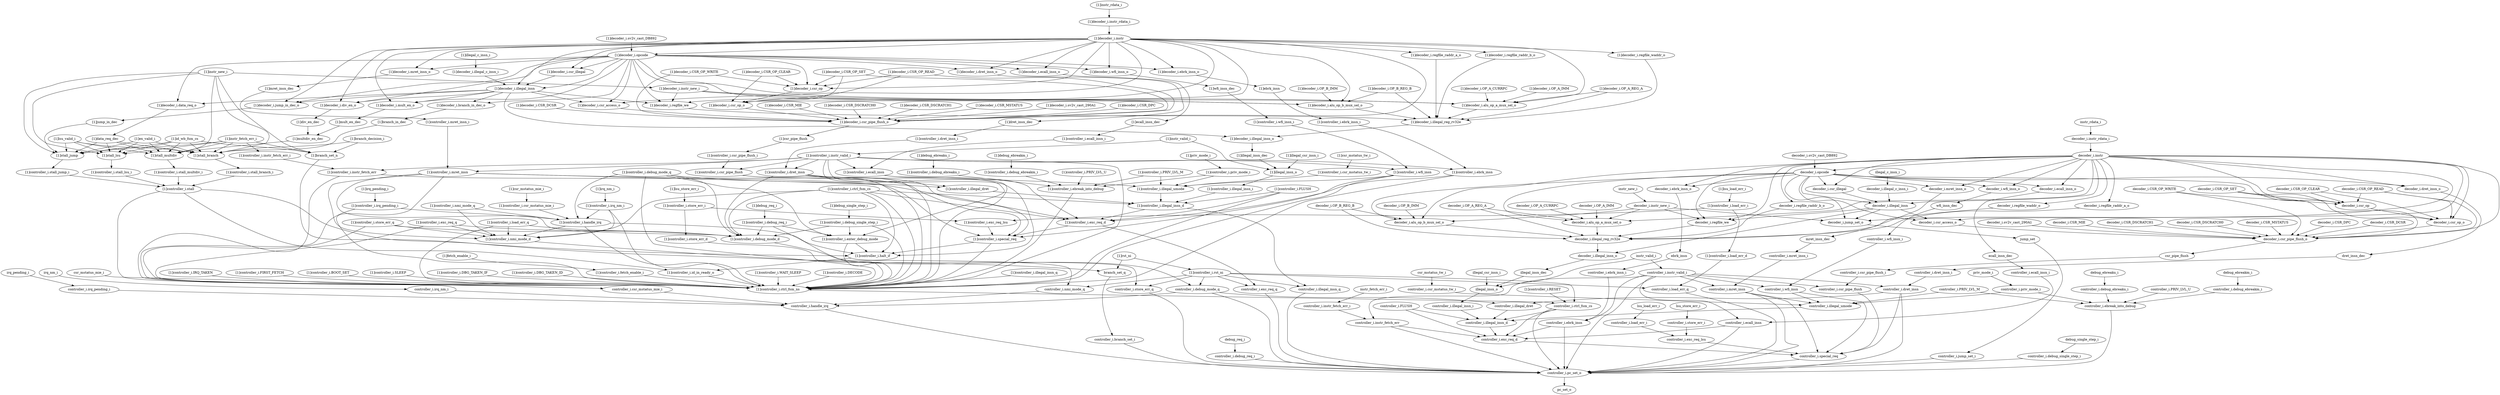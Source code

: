 strict digraph "" {
	"[1]decoder_i.regfile_waddr_o"	 [complexity=66,
		importance=0.213199763053,
		rank=0.0032302994402];
	"[1]decoder_i.illegal_reg_rv32e"	 [complexity=57,
		importance=0.211699828312,
		rank=0.00371403207564];
	"[1]decoder_i.regfile_waddr_o" -> "[1]decoder_i.illegal_reg_rv32e";
	"[1]controller_i.store_err_d"	 [complexity=5,
		importance=0.096672079881,
		rank=0.0193344159762];
	"controller_i.store_err_q"	 [complexity=3,
		importance=0.094615148402,
		rank=0.0315383828007];
	"[1]controller_i.store_err_d" -> "controller_i.store_err_q";
	"[1]controller_i.debug_mode_q"	 [complexity=28,
		importance=0.0337884563721,
		rank=0.00120673058472];
	"[1]controller_i.debug_mode_d"	 [complexity=26,
		importance=0.0310579657948,
		rank=0.00119453714595];
	"[1]controller_i.debug_mode_q" -> "[1]controller_i.debug_mode_d";
	"[1]controller_i.enter_debug_mode"	 [complexity=32,
		importance=0.239797757138,
		rank=0.00749367991056];
	"[1]controller_i.debug_mode_q" -> "[1]controller_i.enter_debug_mode";
	"[1]controller_i.ctrl_fsm_ns"	 [complexity=23,
		importance=0.0516974264485,
		rank=0.00224771419341];
	"[1]controller_i.debug_mode_q" -> "[1]controller_i.ctrl_fsm_ns";
	"[1]controller_i.handle_irq"	 [complexity=32,
		importance=0.181893476995,
		rank=0.00568417115608];
	"[1]controller_i.debug_mode_q" -> "[1]controller_i.handle_irq";
	"[1]controller_i.illegal_dret"	 [complexity=50,
		importance=0.195434279044,
		rank=0.00390868558088];
	"[1]controller_i.debug_mode_q" -> "[1]controller_i.illegal_dret";
	"decoder_i.OP_A_CURRPC"	 [complexity=49,
		importance=0.280219504313,
		rank=0.00571876539415];
	"decoder_i.alu_op_a_mux_sel_o"	 [complexity=37,
		importance=0.0464539236038,
		rank=0.00125551144875];
	"decoder_i.OP_A_CURRPC" -> "decoder_i.alu_op_a_mux_sel_o";
	"[1]decoder_i.ecall_insn_o"	 [complexity=47,
		importance=0.196743202461,
		rank=0.00418602558427];
	"[1]ecall_insn_dec"	 [complexity=47,
		importance=0.195236413812,
		rank=0.00415396625131];
	"[1]decoder_i.ecall_insn_o" -> "[1]ecall_insn_dec";
	"[1]debug_ebreaku_i"	 [complexity=32,
		importance=0.0605484979583,
		rank=0.0018921405612];
	"[1]controller_i.debug_ebreaku_i"	 [complexity=32,
		importance=0.0590525352679,
		rank=0.00184539172712];
	"[1]debug_ebreaku_i" -> "[1]controller_i.debug_ebreaku_i";
	"[1]controller_i.store_err_i"	 [complexity=7,
		importance=0.0989160407535,
		rank=0.0141308629648];
	"[1]controller_i.store_err_i" -> "[1]controller_i.store_err_d";
	"[1]controller_i.exc_req_lsu"	 [complexity=37,
		importance=0.186379057238,
		rank=0.00503727181725];
	"[1]controller_i.store_err_i" -> "[1]controller_i.exc_req_lsu";
	"decoder_i.csr_op"	 [complexity=26,
		importance=0.609248041767,
		rank=0.0234326169911];
	"decoder_i.csr_op_o"	 [complexity=19,
		importance=0.202219979037,
		rank=0.0106431567914];
	"decoder_i.csr_op" -> "decoder_i.csr_op_o";
	"controller_i.nmi_mode_q"	 [complexity=7,
		importance=0.0521270557878,
		rank=0.00744672225541];
	"controller_i.handle_irq"	 [complexity=1,
		importance=0.049335983826,
		rank=0.049335983826];
	"controller_i.nmi_mode_q" -> "controller_i.handle_irq";
	"[1]controller_i.store_err_q"	 [complexity=29,
		importance=0.0336959408389,
		rank=0.00116192899444];
	"[1]controller_i.store_err_q" -> "[1]controller_i.debug_mode_d";
	"[1]controller_i.nmi_mode_d"	 [complexity=9,
		importance=0.0544900992918,
		rank=0.00605445547686];
	"[1]controller_i.store_err_q" -> "[1]controller_i.nmi_mode_d";
	"[1]controller_i.store_err_q" -> "[1]controller_i.ctrl_fsm_ns";
	"[1]controller_i.ebrk_insn_i"	 [complexity=47,
		importance=0.192987039557,
		rank=0.00410610722463];
	"[1]controller_i.ebrk_insn"	 [complexity=44,
		importance=0.190366431326,
		rank=0.00432650980285];
	"[1]controller_i.ebrk_insn_i" -> "[1]controller_i.ebrk_insn";
	"[1]instr_valid_i"	 [complexity=30,
		importance=0.0372924940154,
		rank=0.00124308313385];
	"[1]controller_i.instr_valid_i"	 [complexity=30,
		importance=0.035796531325,
		rank=0.00119321771083];
	"[1]instr_valid_i" -> "[1]controller_i.instr_valid_i";
	"[1]illegal_insn_o"	 [complexity=50,
		importance=0.200767394725,
		rank=0.00401534789449];
	"[1]instr_valid_i" -> "[1]illegal_insn_o";
	"controller_i.debug_mode_q"	 [complexity=24,
		importance=0.0288164071096,
		rank=0.00120068362957];
	"[1]controller_i.debug_mode_d" -> "controller_i.debug_mode_q";
	"controller_i.debug_req_i"	 [complexity=2,
		importance=0.020639395544,
		rank=0.010319697772];
	"controller_i.pc_set_o"	 [complexity=0,
		importance=0.00919771733578,
		rank=0.0];
	"controller_i.debug_req_i" -> "controller_i.pc_set_o";
	"decoder_i.CSR_DSCRATCH1"	 [complexity=23,
		importance=0.0412191081158,
		rank=0.00179213513547];
	"decoder_i.csr_pipe_flush_o"	 [complexity=11,
		importance=0.0397231454254,
		rank=0.00361119503867];
	"decoder_i.CSR_DSCRATCH1" -> "decoder_i.csr_pipe_flush_o";
	"controller_i.store_err_i"	 [complexity=11,
		importance=0.019274655599,
		rank=0.00175224141809];
	"controller_i.exc_req_lsu"	 [complexity=8,
		importance=0.0170306947266,
		rank=0.00212883684082];
	"controller_i.store_err_i" -> "controller_i.exc_req_lsu";
	"[1]controller_i.instr_valid_i" -> "[1]controller_i.ebrk_insn";
	"[1]controller_i.instr_valid_i" -> "[1]controller_i.enter_debug_mode";
	"[1]controller_i.csr_pipe_flush"	 [complexity=37,
		importance=0.187788644274,
		rank=0.00507536876415];
	"[1]controller_i.instr_valid_i" -> "[1]controller_i.csr_pipe_flush";
	"[1]controller_i.halt_if"	 [complexity=27,
		importance=0.0595153599492,
		rank=0.00220427259071];
	"[1]controller_i.instr_valid_i" -> "[1]controller_i.halt_if";
	"[1]controller_i.instr_valid_i" -> "[1]controller_i.ctrl_fsm_ns";
	"[1]controller_i.wfi_insn"	 [complexity=56,
		importance=0.200271157989,
		rank=0.00357627067837];
	"[1]controller_i.instr_valid_i" -> "[1]controller_i.wfi_insn";
	"[1]controller_i.ecall_insn"	 [complexity=44,
		importance=0.190366431326,
		rank=0.00432650980285];
	"[1]controller_i.instr_valid_i" -> "[1]controller_i.ecall_insn";
	"[1]controller_i.instr_fetch_err"	 [complexity=44,
		importance=0.189823800662,
		rank=0.00431417728778];
	"[1]controller_i.instr_valid_i" -> "[1]controller_i.instr_fetch_err";
	"[1]controller_i.mret_insn"	 [complexity=27,
		importance=0.0339265695435,
		rank=0.00125653961272];
	"[1]controller_i.instr_valid_i" -> "[1]controller_i.mret_insn";
	"[1]controller_i.dret_insn"	 [complexity=27,
		importance=0.0339265695435,
		rank=0.00125653961272];
	"[1]controller_i.instr_valid_i" -> "[1]controller_i.dret_insn";
	"[1]decoder_i.illegal_insn"	 [complexity=40,
		importance=0.198634658698,
		rank=0.00496586646746];
	"[1]decoder_i.regfile_we"	 [complexity=66,
		importance=0.213682530231,
		rank=0.0032376140944];
	"[1]decoder_i.illegal_insn" -> "[1]decoder_i.regfile_we";
	"[1]decoder_i.branch_in_dec_o"	 [complexity=39,
		importance=0.195208383176,
		rank=0.00500534315836];
	"[1]decoder_i.illegal_insn" -> "[1]decoder_i.branch_in_dec_o";
	"[1]decoder_i.csr_access_o"	 [complexity=48,
		importance=0.628934533433,
		rank=0.0131028027799];
	"[1]decoder_i.illegal_insn" -> "[1]decoder_i.csr_access_o";
	"[1]decoder_i.illegal_insn_o"	 [complexity=54,
		importance=0.206668657596,
		rank=0.00382719736289];
	"[1]decoder_i.illegal_insn" -> "[1]decoder_i.illegal_insn_o";
	"[1]decoder_i.jump_in_dec_o"	 [complexity=39,
		importance=0.194976108236,
		rank=0.00499938739067];
	"[1]decoder_i.illegal_insn" -> "[1]decoder_i.jump_in_dec_o";
	"[1]decoder_i.mult_en_o"	 [complexity=42,
		importance=0.197501330178,
		rank=0.00470241262328];
	"[1]decoder_i.illegal_insn" -> "[1]decoder_i.mult_en_o";
	"[1]decoder_i.data_req_o"	 [complexity=41,
		importance=0.38591732337,
		rank=0.00941261764316];
	"[1]decoder_i.illegal_insn" -> "[1]decoder_i.data_req_o";
	"[1]decoder_i.div_en_o"	 [complexity=42,
		importance=0.197501330178,
		rank=0.00470241262328];
	"[1]decoder_i.illegal_insn" -> "[1]decoder_i.div_en_o";
	branch_set_q	 [complexity=2,
		importance=0.0145660819105,
		rank=0.00728304095524];
	"controller_i.branch_set_i"	 [complexity=2,
		importance=0.0119844328485,
		rank=0.00599221642425];
	branch_set_q -> "controller_i.branch_set_i";
	mret_insn_dec	 [complexity=30,
		importance=0.0357927779629,
		rank=0.00119309259876];
	"controller_i.mret_insn_i"	 [complexity=30,
		importance=0.0335434037086,
		rank=0.00111811345695];
	mret_insn_dec -> "controller_i.mret_insn_i";
	"[1]controller_i.debug_single_step_i"	 [complexity=28,
		importance=0.064359892462,
		rank=0.00229856758793];
	"[1]controller_i.debug_single_step_i" -> "[1]controller_i.debug_mode_d";
	"[1]controller_i.debug_single_step_i" -> "[1]controller_i.enter_debug_mode";
	"[1]controller_i.debug_single_step_i" -> "[1]controller_i.ctrl_fsm_ns";
	"controller_i.special_req"	 [complexity=1,
		importance=0.0145062793076,
		rank=0.0145062793076];
	"controller_i.exc_req_lsu" -> "controller_i.special_req";
	"controller_i.instr_valid_i"	 [complexity=18,
		importance=0.0228880305953,
		rank=0.00127155725529];
	"controller_i.instr_fetch_err"	 [complexity=15,
		importance=0.0204754381503,
		rank=0.00136502921002];
	"controller_i.instr_valid_i" -> "controller_i.instr_fetch_err";
	"controller_i.wfi_insn"	 [complexity=27,
		importance=0.0309227954768,
		rank=0.00114528872136];
	"controller_i.instr_valid_i" -> "controller_i.wfi_insn";
	"controller_i.csr_pipe_flush"	 [complexity=8,
		importance=0.0184402817618,
		rank=0.00230503522023];
	"controller_i.instr_valid_i" -> "controller_i.csr_pipe_flush";
	"controller_i.ecall_insn"	 [complexity=15,
		importance=0.0210180688138,
		rank=0.00140120458759];
	"controller_i.instr_valid_i" -> "controller_i.ecall_insn";
	"controller_i.mret_insn"	 [complexity=27,
		importance=0.0309227954768,
		rank=0.00114528872136];
	"controller_i.instr_valid_i" -> "controller_i.mret_insn";
	"controller_i.dret_insn"	 [complexity=24,
		importance=0.0289545202811,
		rank=0.00120643834504];
	"controller_i.instr_valid_i" -> "controller_i.dret_insn";
	"controller_i.instr_valid_i" -> "controller_i.pc_set_o";
	"controller_i.ebrk_insn"	 [complexity=15,
		importance=0.0210180688138,
		rank=0.00140120458759];
	"controller_i.instr_valid_i" -> "controller_i.ebrk_insn";
	"controller_i.ebrk_insn_i"	 [complexity=18,
		importance=0.0236386770456,
		rank=0.00131325983587];
	"controller_i.ebrk_insn_i" -> "controller_i.ebrk_insn";
	"controller_i.csr_mstatus_mie_i"	 [complexity=7,
		importance=0.0515799446984,
		rank=0.00736856352835];
	"controller_i.csr_mstatus_mie_i" -> "controller_i.handle_irq";
	"[1]controller_i.RESET"	 [complexity=23,
		importance=0.0365229603791,
		rank=0.00158795479909];
	"controller_i.ctrl_fsm_cs"	 [complexity=21,
		importance=0.0350269976886,
		rank=0.00166795227089];
	"[1]controller_i.RESET" -> "controller_i.ctrl_fsm_cs";
	"decoder_i.csr_illegal"	 [complexity=5,
		importance=0.021197466591,
		rank=0.0042394933182];
	"decoder_i.illegal_insn"	 [complexity=3,
		importance=0.0196906779422,
		rank=0.00656355931406];
	"decoder_i.csr_illegal" -> "decoder_i.illegal_insn";
	"[1]instr_rdata_i"	 [complexity=36,
		importance=0.0483481286442,
		rank=0.00134300357345];
	"[1]decoder_i.instr_rdata_i"	 [complexity=36,
		importance=0.0468521659538,
		rank=0.00130144905427];
	"[1]instr_rdata_i" -> "[1]decoder_i.instr_rdata_i";
	"[1]instr_new_i"	 [complexity=6,
		importance=0.0178593706414,
		rank=0.00297656177357];
	"[1]stall_multdiv"	 [complexity=37,
		importance=0.190719747746,
		rank=0.00515458777692];
	"[1]instr_new_i" -> "[1]stall_multdiv";
	"[1]decoder_i.instr_new_i"	 [complexity=69,
		importance=1.29191738103,
		rank=0.0187234403048];
	"[1]instr_new_i" -> "[1]decoder_i.instr_new_i";
	"[1]stall_lsu"	 [complexity=37,
		importance=0.19013828511,
		rank=0.00513887257054];
	"[1]instr_new_i" -> "[1]stall_lsu";
	"[1]stall_jump"	 [complexity=37,
		importance=0.190929882378,
		rank=0.00516026709129];
	"[1]instr_new_i" -> "[1]stall_jump";
	"[1]stall_branch"	 [complexity=37,
		importance=0.191155147324,
		rank=0.00516635533307];
	"[1]instr_new_i" -> "[1]stall_branch";
	"[1]branch_set_n"	 [complexity=4,
		importance=0.016363407951,
		rank=0.00409085198774];
	"[1]instr_new_i" -> "[1]branch_set_n";
	"controller_i.store_err_q" -> "controller_i.pc_set_o";
	"[1]controller_i.ebrk_insn" -> "[1]controller_i.ctrl_fsm_ns";
	"[1]controller_i.exc_req_d"	 [complexity=37,
		importance=0.187497827577,
		rank=0.00506750885343];
	"[1]controller_i.ebrk_insn" -> "[1]controller_i.exc_req_d";
	"[1]decoder_i.csr_op"	 [complexity=55,
		importance=3.14947347944,
		rank=0.0572631541717];
	"[1]decoder_i.csr_op_o"	 [complexity=48,
		importance=1.0489617916,
		rank=0.0218533706582];
	"[1]decoder_i.csr_op" -> "[1]decoder_i.csr_op_o";
	"decoder_i.CSR_OP_CLEAR"	 [complexity=28,
		importance=0.610744004458,
		rank=0.0218122858735];
	"decoder_i.CSR_OP_CLEAR" -> "decoder_i.csr_op";
	"decoder_i.CSR_OP_CLEAR" -> "decoder_i.csr_op_o";
	debug_req_i	 [complexity=2,
		importance=0.0221353582345,
		rank=0.0110676791172];
	debug_req_i -> "controller_i.debug_req_i";
	"[1]controller_i.stall_multdiv_i"	 [complexity=37,
		importance=0.188248124555,
		rank=0.00508778715014];
	"[1]stall_multdiv" -> "[1]controller_i.stall_multdiv_i";
	"controller_i.instr_fetch_err" -> "controller_i.pc_set_o";
	"controller_i.exc_req_d"	 [complexity=8,
		importance=0.0181494650651,
		rank=0.00226868313314];
	"controller_i.instr_fetch_err" -> "controller_i.exc_req_d";
	"[1]controller_i.ctrl_fsm_cs"	 [complexity=27,
		importance=0.134924031189,
		rank=0.00499718634035];
	"[1]controller_i.ctrl_fsm_cs" -> "[1]controller_i.debug_mode_d";
	"[1]controller_i.ctrl_fsm_cs" -> "[1]controller_i.nmi_mode_d";
	"[1]controller_i.ctrl_fsm_cs" -> "[1]controller_i.halt_if";
	"[1]controller_i.ctrl_fsm_cs" -> "[1]controller_i.ctrl_fsm_ns";
	"[1]controller_i.ctrl_fsm_cs" -> "[1]controller_i.exc_req_d";
	"[1]controller_i.illegal_insn_d"	 [complexity=44,
		importance=0.19368319219,
		rank=0.00440189073159];
	"[1]controller_i.ctrl_fsm_cs" -> "[1]controller_i.illegal_insn_d";
	"controller_i.ebreak_into_debug"	 [complexity=2,
		importance=0.0143088652826,
		rank=0.00715443264132];
	"controller_i.ebreak_into_debug" -> "controller_i.pc_set_o";
	"[1]controller_i.debug_req_i"	 [complexity=28,
		importance=0.064359892462,
		rank=0.00229856758793];
	"[1]controller_i.debug_req_i" -> "[1]controller_i.debug_mode_d";
	"[1]controller_i.debug_req_i" -> "[1]controller_i.enter_debug_mode";
	"[1]controller_i.debug_req_i" -> "[1]controller_i.ctrl_fsm_ns";
	"[1]controller_i.enter_debug_mode" -> "[1]controller_i.halt_if";
	"[1]controller_i.enter_debug_mode" -> "[1]controller_i.ctrl_fsm_ns";
	"controller_i.wfi_insn" -> "controller_i.special_req";
	"controller_i.illegal_umode"	 [complexity=21,
		importance=0.028054191728,
		rank=0.00133591389181];
	"controller_i.wfi_insn" -> "controller_i.illegal_umode";
	"[1]ex_valid_i"	 [complexity=41,
		importance=0.192425845068,
		rank=0.00469331329435];
	"[1]ex_valid_i" -> "[1]stall_multdiv";
	"[1]ex_valid_i" -> "[1]stall_lsu";
	"[1]ex_valid_i" -> "[1]stall_jump";
	"[1]ex_valid_i" -> "[1]stall_branch";
	"[1]controller_i.special_req"	 [complexity=30,
		importance=0.183854641819,
		rank=0.00612848806065];
	"[1]controller_i.csr_pipe_flush" -> "[1]controller_i.special_req";
	"[1]controller_i.csr_pipe_flush" -> "[1]controller_i.ctrl_fsm_ns";
	"controller_i.wfi_insn_i"	 [complexity=30,
		importance=0.0335434037086,
		rank=0.00111811345695];
	"controller_i.wfi_insn_i" -> "controller_i.wfi_insn";
	"[1]decoder_i.instr_new_i" -> "[1]decoder_i.regfile_we";
	"[1]decoder_i.alu_op_a_mux_sel_o"	 [complexity=66,
		importance=0.215802286116,
		rank=0.00326973160781];
	"[1]decoder_i.instr_new_i" -> "[1]decoder_i.alu_op_a_mux_sel_o";
	"[1]decoder_i.alu_op_b_mux_sel_o"	 [complexity=66,
		importance=0.215063675002,
		rank=0.00325854053034];
	"[1]decoder_i.instr_new_i" -> "[1]decoder_i.alu_op_b_mux_sel_o";
	"[1]decoder_i.ebrk_insn_o"	 [complexity=47,
		importance=0.196743202461,
		rank=0.00418602558427];
	"[1]ebrk_insn"	 [complexity=47,
		importance=0.195236413812,
		rank=0.00415396625131];
	"[1]decoder_i.ebrk_insn_o" -> "[1]ebrk_insn";
	"[1]decoder_i.illegal_c_insn_i"	 [complexity=41,
		importance=0.200878619571,
		rank=0.00489947852612];
	"[1]decoder_i.illegal_c_insn_i" -> "[1]decoder_i.illegal_insn";
	"[1]decoder_i.CSR_OP_CLEAR"	 [complexity=57,
		importance=3.15096944213,
		rank=0.0552801656515];
	"[1]decoder_i.CSR_OP_CLEAR" -> "[1]decoder_i.csr_op";
	"[1]decoder_i.CSR_OP_CLEAR" -> "[1]decoder_i.csr_op_o";
	"[1]illegal_c_insn_i"	 [complexity=41,
		importance=0.202374582261,
		rank=0.00493596542101];
	"[1]illegal_c_insn_i" -> "[1]decoder_i.illegal_c_insn_i";
	pc_set_o	 [complexity=0,
		importance=0.00406385700477,
		rank=0.0];
	"[1]controller_i.nmi_mode_d" -> "controller_i.nmi_mode_q";
	"[1]controller_i.dret_insn_i"	 [complexity=30,
		importance=0.0365471777753,
		rank=0.00121823925918];
	"[1]controller_i.dret_insn_i" -> "[1]controller_i.dret_insn";
	"[1]decoder_i.regfile_we" -> "[1]decoder_i.illegal_reg_rv32e";
	"[1]csr_mstatus_tw_i"	 [complexity=56,
		importance=0.201142477803,
		rank=0.00359182996076];
	"[1]controller_i.csr_mstatus_tw_i"	 [complexity=56,
		importance=0.199646515112,
		rank=0.00356511634129];
	"[1]csr_mstatus_tw_i" -> "[1]controller_i.csr_mstatus_tw_i";
	"decoder_i.OP_A_IMM"	 [complexity=43,
		importance=0.140857733502,
		rank=0.00327576124423];
	"decoder_i.OP_A_IMM" -> "decoder_i.alu_op_a_mux_sel_o";
	"[1]controller_i.illegal_insn_q"	 [complexity=24,
		importance=0.0548563507733,
		rank=0.00228568128222];
	"[1]controller_i.illegal_insn_q" -> "[1]controller_i.ctrl_fsm_ns";
	"[1]controller_i.stall_branch_i"	 [complexity=37,
		importance=0.188393213976,
		rank=0.00509170848584];
	"[1]controller_i.stall"	 [complexity=32,
		importance=0.185516308422,
		rank=0.0057973846382];
	"[1]controller_i.stall_branch_i" -> "[1]controller_i.stall";
	"[1]decoder_i.OP_A_IMM"	 [complexity=72,
		importance=0.648902821037,
		rank=0.00901253918107];
	"[1]decoder_i.OP_A_IMM" -> "[1]decoder_i.alu_op_a_mux_sel_o";
	"[1]controller_i.ecall_insn_i"	 [complexity=47,
		importance=0.192987039557,
		rank=0.00410610722463];
	"[1]ecall_insn_dec" -> "[1]controller_i.ecall_insn_i";
	"[1]decoder_i.CSR_OP_WRITE"	 [complexity=57,
		importance=3.15096944213,
		rank=0.0552801656515];
	"[1]decoder_i.CSR_OP_WRITE" -> "[1]decoder_i.csr_op";
	"[1]decoder_i.csr_pipe_flush_o"	 [complexity=40,
		importance=0.209071507937,
		rank=0.00522678769843];
	"[1]decoder_i.CSR_OP_WRITE" -> "[1]decoder_i.csr_pipe_flush_o";
	"[1]controller_i.instr_fetch_err_i"	 [complexity=47,
		importance=0.191359131678,
		rank=0.00407147088676];
	"[1]controller_i.instr_fetch_err_i" -> "[1]controller_i.instr_fetch_err";
	"decoder_i.regfile_waddr_o"	 [complexity=37,
		importance=0.0438514005415,
		rank=0.00118517298761];
	"decoder_i.illegal_reg_rv32e"	 [complexity=28,
		importance=0.0423514657998,
		rank=0.00151255234999];
	"decoder_i.regfile_waddr_o" -> "decoder_i.illegal_reg_rv32e";
	"[1]decoder_i.regfile_raddr_a_o"	 [complexity=66,
		importance=0.213199763053,
		rank=0.0032302994402];
	"[1]decoder_i.regfile_raddr_a_o" -> "[1]decoder_i.illegal_reg_rv32e";
	"[1]branch_in_dec"	 [complexity=39,
		importance=0.193503560294,
		rank=0.00496162975114];
	"[1]decoder_i.branch_in_dec_o" -> "[1]branch_in_dec";
	"decoder_i.illegal_insn_o"	 [complexity=25,
		importance=0.0373202950843,
		rank=0.00149281180337];
	"decoder_i.illegal_reg_rv32e" -> "decoder_i.illegal_insn_o";
	"[1]controller_i.IRQ_TAKEN"	 [complexity=29,
		importance=0.156588242036,
		rank=0.00539959455297];
	"[1]controller_i.IRQ_TAKEN" -> "[1]controller_i.ctrl_fsm_ns";
	"[1]controller_i.FIRST_FETCH"	 [complexity=27,
		importance=0.104890815588,
		rank=0.00388484502176];
	"[1]controller_i.FIRST_FETCH" -> "[1]controller_i.ctrl_fsm_ns";
	illegal_csr_insn_i	 [complexity=25,
		importance=0.0329149949032,
		rank=0.00131659979613];
	illegal_insn_o	 [complexity=21,
		importance=0.0314190322127,
		rank=0.00149614439108];
	illegal_csr_insn_i -> illegal_insn_o;
	"[1]controller_i.stall_lsu_i"	 [complexity=37,
		importance=0.188054296803,
		rank=0.00508254856223];
	"[1]stall_lsu" -> "[1]controller_i.stall_lsu_i";
	"decoder_i.regfile_we"	 [complexity=37,
		importance=0.0443341677189,
		rank=0.00119822074916];
	"decoder_i.regfile_we" -> "decoder_i.illegal_reg_rv32e";
	"[1]controller_i.special_req" -> "[1]controller_i.halt_if";
	"[1]controller_i.special_req" -> "[1]controller_i.ctrl_fsm_ns";
	"[1]decoder_i.illegal_reg_rv32e" -> "[1]decoder_i.illegal_insn_o";
	"[1]controller_i.BOOT_SET"	 [complexity=25,
		importance=0.053193389139,
		rank=0.00212773556556];
	"[1]controller_i.BOOT_SET" -> "[1]controller_i.ctrl_fsm_ns";
	"[1]controller_i.illegal_insn_i"	 [complexity=50,
		importance=0.197041279099,
		rank=0.00394082558197];
	"[1]illegal_insn_o" -> "[1]controller_i.illegal_insn_i";
	"[1]controller_i.SLEEP"	 [complexity=25,
		importance=0.053193389139,
		rank=0.00212773556556];
	"[1]controller_i.SLEEP" -> "[1]controller_i.ctrl_fsm_ns";
	"[1]controller_i.csr_mstatus_mie_i"	 [complexity=38,
		importance=0.184137437867,
		rank=0.00484572204913];
	"[1]controller_i.csr_mstatus_mie_i" -> "[1]controller_i.handle_irq";
	"[1]decoder_i.csr_access_o" -> "[1]decoder_i.csr_pipe_flush_o";
	"controller_i.csr_pipe_flush" -> "controller_i.special_req";
	"[1]controller_i.priv_mode_i"	 [complexity=32,
		importance=0.0590525352679,
		rank=0.00184539172712];
	"[1]controller_i.illegal_umode"	 [complexity=50,
		importance=0.19740255424,
		rank=0.0039480510848];
	"[1]controller_i.priv_mode_i" -> "[1]controller_i.illegal_umode";
	"[1]controller_i.ebreak_into_debug"	 [complexity=25,
		importance=0.0568085743954,
		rank=0.00227234297582];
	"[1]controller_i.priv_mode_i" -> "[1]controller_i.ebreak_into_debug";
	jump_set	 [complexity=2,
		importance=0.014263855762,
		rank=0.00713192788099];
	"controller_i.jump_set_i"	 [complexity=2,
		importance=0.0118837237289,
		rank=0.00594186186445];
	jump_set -> "controller_i.jump_set_i";
	"decoder_i.OP_B_IMM"	 [complexity=67,
		importance=1.78439314982,
		rank=0.0266327335794];
	"decoder_i.alu_op_b_mux_sel_o"	 [complexity=37,
		importance=0.0457153124906,
		rank=0.00123554898623];
	"decoder_i.OP_B_IMM" -> "decoder_i.alu_op_b_mux_sel_o";
	"controller_i.illegal_dret"	 [complexity=21,
		importance=0.0260859165323,
		rank=0.00124218650154];
	"controller_i.debug_mode_q" -> "controller_i.illegal_dret";
	"controller_i.debug_mode_q" -> "controller_i.pc_set_o";
	"controller_i.debug_mode_q" -> "controller_i.handle_irq";
	"[1]decoder_i.CSR_MIE"	 [complexity=46,
		importance=0.210567470628,
		rank=0.0045775537093];
	"[1]decoder_i.CSR_MIE" -> "[1]decoder_i.csr_pipe_flush_o";
	"decoder_i.instr_rdata_i"	 [complexity=24,
		importance=0.0339436652241,
		rank=0.00141431938434];
	"decoder_i.instr"	 [complexity=22,
		importance=0.0320737034426,
		rank=0.00145789561103];
	"decoder_i.instr_rdata_i" -> "decoder_i.instr";
	"[1]decoder_i.dret_insn_o"	 [complexity=30,
		importance=0.0403033406785,
		rank=0.00134344468928];
	"[1]dret_insn_dec"	 [complexity=30,
		importance=0.0387965520297,
		rank=0.00129321840099];
	"[1]decoder_i.dret_insn_o" -> "[1]dret_insn_dec";
	"[1]decoder_i.wfi_insn_o"	 [complexity=59,
		importance=0.206647929124,
		rank=0.00350250727328];
	"[1]wfi_insn_dec"	 [complexity=59,
		importance=0.205141140475,
		rank=0.00347696848262];
	"[1]decoder_i.wfi_insn_o" -> "[1]wfi_insn_dec";
	"[1]id_wb_fsm_cs"	 [complexity=5,
		importance=0.0203071608266,
		rank=0.00406143216531];
	"[1]id_wb_fsm_cs" -> "[1]stall_multdiv";
	"[1]id_wb_fsm_cs" -> "[1]stall_lsu";
	"[1]id_wb_fsm_cs" -> "[1]stall_jump";
	"[1]id_wb_fsm_cs" -> "[1]stall_branch";
	"[1]id_wb_fsm_cs" -> "[1]branch_set_n";
	instr_fetch_err_i	 [complexity=18,
		importance=0.0235067318566,
		rank=0.00130592954759];
	"controller_i.instr_fetch_err_i"	 [complexity=18,
		importance=0.0220107691661,
		rank=0.00122282050923];
	instr_fetch_err_i -> "controller_i.instr_fetch_err_i";
	illegal_insn_dec	 [complexity=25,
		importance=0.034383599439,
		rank=0.00137534397756];
	"decoder_i.illegal_insn_o" -> illegal_insn_dec;
	"controller_i.debug_ebreakm_i"	 [complexity=9,
		importance=0.0165528261551,
		rank=0.00183920290612];
	"controller_i.debug_ebreakm_i" -> "controller_i.ebreak_into_debug";
	"decoder_i.OP_A_REG_A"	 [complexity=55,
		importance=2.18483037207,
		rank=0.0397241885831];
	"decoder_i.OP_A_REG_A" -> "decoder_i.illegal_reg_rv32e";
	"decoder_i.OP_A_REG_A" -> "decoder_i.alu_op_a_mux_sel_o";
	"[1]debug_ebreakm_i"	 [complexity=32,
		importance=0.0605484979583,
		rank=0.0018921405612];
	"[1]controller_i.debug_ebreakm_i"	 [complexity=32,
		importance=0.0590525352679,
		rank=0.00184539172712];
	"[1]debug_ebreakm_i" -> "[1]controller_i.debug_ebreakm_i";
	"[1]controller_i.PRIV_LVL_U"	 [complexity=32,
		importance=0.0583045370858,
		rank=0.00182201678393];
	"[1]controller_i.PRIV_LVL_U" -> "[1]controller_i.ebreak_into_debug";
	"[1]controller_i.id_in_ready_o"	 [complexity=24,
		importance=0.0548067315315,
		rank=0.00228361381381];
	"[1]controller_i.halt_if" -> "[1]controller_i.id_in_ready_o";
	lsu_load_err_i	 [complexity=11,
		importance=0.0203966191984,
		rank=0.00185423810895];
	"controller_i.load_err_i"	 [complexity=11,
		importance=0.018900656508,
		rank=0.00171824150073];
	lsu_load_err_i -> "controller_i.load_err_i";
	debug_ebreaku_i	 [complexity=9,
		importance=0.0180487888455,
		rank=0.00200542098284];
	"controller_i.debug_ebreaku_i"	 [complexity=9,
		importance=0.0165528261551,
		rank=0.00183920290612];
	debug_ebreaku_i -> "controller_i.debug_ebreaku_i";
	"[1]decoder_i.CSR_DSCRATCH0"	 [complexity=52,
		importance=0.210567470628,
		rank=0.00404937443515];
	"[1]decoder_i.CSR_DSCRATCH0" -> "[1]decoder_i.csr_pipe_flush_o";
	"controller_i.FLUSH"	 [complexity=21,
		importance=0.0258307923688,
		rank=0.00123003773185];
	"controller_i.illegal_insn_d"	 [complexity=15,
		importance=0.0243348296783,
		rank=0.00162232197856];
	"controller_i.FLUSH" -> "controller_i.illegal_insn_d";
	"controller_i.FLUSH" -> "controller_i.exc_req_d";
	"[1]controller_i.PRIV_LVL_M"	 [complexity=32,
		importance=0.0583045370858,
		rank=0.00182201678393];
	"[1]controller_i.PRIV_LVL_M" -> "[1]controller_i.illegal_umode";
	"[1]controller_i.PRIV_LVL_M" -> "[1]controller_i.ebreak_into_debug";
	"controller_i.dret_insn_i"	 [complexity=27,
		importance=0.0315751285128,
		rank=0.00116944920418];
	"controller_i.dret_insn_i" -> "controller_i.dret_insn";
	"decoder_i.CSR_DSCRATCH0"	 [complexity=23,
		importance=0.0412191081158,
		rank=0.00179213513547];
	"decoder_i.CSR_DSCRATCH0" -> "decoder_i.csr_pipe_flush_o";
	"controller_i.illegal_dret" -> "controller_i.illegal_insn_d";
	"[1]decoder_i.CSR_OP_READ"	 [complexity=57,
		importance=3.15096944213,
		rank=0.0552801656515];
	"[1]decoder_i.CSR_OP_READ" -> "[1]decoder_i.csr_op";
	"[1]decoder_i.CSR_OP_READ" -> "[1]decoder_i.csr_pipe_flush_o";
	"[1]decoder_i.CSR_OP_READ" -> "[1]decoder_i.csr_op_o";
	"[1]controller_i.ctrl_fsm_ns" -> "controller_i.ctrl_fsm_cs";
	"[1]controller_i.exc_req_lsu" -> "[1]controller_i.special_req";
	"controller_i.ecall_insn" -> "controller_i.pc_set_o";
	"controller_i.ecall_insn" -> "controller_i.exc_req_d";
	"[1]dret_insn_dec" -> "[1]controller_i.dret_insn_i";
	"[1]controller_i.illegal_umode" -> "[1]controller_i.illegal_insn_d";
	"[1]lsu_valid_i"	 [complexity=41,
		importance=0.192425845068,
		rank=0.00469331329435];
	"[1]lsu_valid_i" -> "[1]stall_multdiv";
	"[1]lsu_valid_i" -> "[1]stall_lsu";
	"[1]lsu_valid_i" -> "[1]stall_jump";
	"[1]lsu_valid_i" -> "[1]stall_branch";
	"[1]illegal_csr_insn_i"	 [complexity=54,
		importance=0.202263357415,
		rank=0.00374561772991];
	"[1]illegal_csr_insn_i" -> "[1]illegal_insn_o";
	"[1]decoder_i.CSR_DSCRATCH1"	 [complexity=52,
		importance=0.210567470628,
		rank=0.00404937443515];
	"[1]decoder_i.CSR_DSCRATCH1" -> "[1]decoder_i.csr_pipe_flush_o";
	"[1]fetch_enable_i"	 [complexity=24,
		importance=0.0554373500114,
		rank=0.00230988958381];
	"[1]controller_i.fetch_enable_i"	 [complexity=24,
		importance=0.053941387321,
		rank=0.00224755780504];
	"[1]fetch_enable_i" -> "[1]controller_i.fetch_enable_i";
	instr_valid_i	 [complexity=18,
		importance=0.0243839932857,
		rank=0.00135466629365];
	instr_valid_i -> "controller_i.instr_valid_i";
	instr_valid_i -> illegal_insn_o;
	"[1]data_req_dec"	 [complexity=41,
		importance=0.384209618632,
		rank=0.00937096630809];
	"[1]data_req_dec" -> "[1]stall_multdiv";
	"[1]data_req_dec" -> "[1]stall_lsu";
	"[1]data_req_dec" -> "[1]stall_jump";
	"[1]data_req_dec" -> "[1]stall_branch";
	"[1]controller_i.exc_req_d" -> "[1]controller_i.special_req";
	"controller_i.exc_req_q"	 [complexity=3,
		importance=0.0944970817924,
		rank=0.0314990272641];
	"[1]controller_i.exc_req_d" -> "controller_i.exc_req_q";
	"decoder_i.CSR_OP_WRITE"	 [complexity=28,
		importance=0.610744004458,
		rank=0.0218122858735];
	"decoder_i.CSR_OP_WRITE" -> "decoder_i.csr_op";
	"decoder_i.CSR_OP_WRITE" -> "decoder_i.csr_pipe_flush_o";
	csr_mstatus_tw_i	 [complexity=27,
		importance=0.0317941152909,
		rank=0.00117755982559];
	"controller_i.csr_mstatus_tw_i"	 [complexity=27,
		importance=0.0302981526005,
		rank=0.00112215380002];
	csr_mstatus_tw_i -> "controller_i.csr_mstatus_tw_i";
	illegal_c_insn_i	 [complexity=4,
		importance=0.0234306015051,
		rank=0.00585765037627];
	"decoder_i.illegal_c_insn_i"	 [complexity=4,
		importance=0.0219346388146,
		rank=0.00548365970366];
	illegal_c_insn_i -> "decoder_i.illegal_c_insn_i";
	"[1]irq_nm_i"	 [complexity=38,
		importance=0.185633400558,
		rank=0.00488508948836];
	"[1]controller_i.irq_nm_i"	 [complexity=38,
		importance=0.184137437867,
		rank=0.00484572204913];
	"[1]irq_nm_i" -> "[1]controller_i.irq_nm_i";
	"decoder_i.alu_op_b_mux_sel_o" -> "decoder_i.illegal_reg_rv32e";
	"controller_i.mret_insn_i" -> "controller_i.mret_insn";
	"decoder_i.CSR_OP_SET"	 [complexity=28,
		importance=0.610744004458,
		rank=0.0218122858735];
	"decoder_i.CSR_OP_SET" -> "decoder_i.csr_op";
	"decoder_i.CSR_OP_SET" -> "decoder_i.csr_op_o";
	"decoder_i.CSR_OP_SET" -> "decoder_i.csr_pipe_flush_o";
	"[1]controller_i.DBG_TAKEN_IF"	 [complexity=29,
		importance=0.156588242036,
		rank=0.00539959455297];
	"[1]controller_i.DBG_TAKEN_IF" -> "[1]controller_i.ctrl_fsm_ns";
	"[1]controller_i.DBG_TAKEN_ID"	 [complexity=25,
		importance=0.053193389139,
		rank=0.00212773556556];
	"[1]controller_i.DBG_TAKEN_ID" -> "[1]controller_i.ctrl_fsm_ns";
	"[1]controller_i.csr_pipe_flush_i"	 [complexity=40,
		importance=0.192539019409,
		rank=0.00481347548521];
	"[1]controller_i.csr_pipe_flush_i" -> "[1]controller_i.csr_pipe_flush";
	"[1]controller_i.debug_ebreaku_i" -> "[1]controller_i.ebreak_into_debug";
	"[1]controller_i.stall_multdiv_i" -> "[1]controller_i.stall";
	"[1]decoder_i.regfile_raddr_b_o"	 [complexity=66,
		importance=0.213199763053,
		rank=0.0032302994402];
	"[1]decoder_i.regfile_raddr_b_o" -> "[1]decoder_i.illegal_reg_rv32e";
	"controller_i.illegal_insn_q"	 [complexity=1,
		importance=0.0123566416605,
		rank=0.0123566416605];
	"controller_i.illegal_insn_q" -> "controller_i.pc_set_o";
	"[1]csr_mstatus_mie_i"	 [complexity=38,
		importance=0.185633400558,
		rank=0.00488508948836];
	"[1]csr_mstatus_mie_i" -> "[1]controller_i.csr_mstatus_mie_i";
	"[1]branch_in_dec" -> "[1]stall_branch";
	"decoder_i.csr_op_o" -> "decoder_i.csr_pipe_flush_o";
	"[1]illegal_insn_dec"	 [complexity=54,
		importance=0.203731961951,
		rank=0.0037728141102];
	"[1]decoder_i.illegal_insn_o" -> "[1]illegal_insn_dec";
	"controller_i.illegal_insn_i"	 [complexity=21,
		importance=0.0276929165868,
		rank=0.00131871031366];
	"controller_i.illegal_insn_i" -> "controller_i.illegal_insn_d";
	instr_new_i	 [complexity=5,
		importance=0.0511276761457,
		rank=0.0102255352291];
	"decoder_i.instr_new_i"	 [complexity=5,
		importance=0.0496317134553,
		rank=0.00992634269106];
	instr_new_i -> "decoder_i.instr_new_i";
	"[1]jump_in_dec"	 [complexity=39,
		importance=0.193275958871,
		rank=0.0049557938172];
	"[1]decoder_i.jump_in_dec_o" -> "[1]jump_in_dec";
	"controller_i.illegal_insn_d" -> "controller_i.exc_req_d";
	"[1]controller_i.stall_jump_i"	 [complexity=37,
		importance=0.188318133357,
		rank=0.00508967927991];
	"[1]stall_jump" -> "[1]controller_i.stall_jump_i";
	"[1]controller_i.exc_req_q"	 [complexity=29,
		importance=0.0335778742294,
		rank=0.00115785773205];
	"[1]controller_i.exc_req_q" -> "[1]controller_i.debug_mode_d";
	"[1]controller_i.exc_req_q" -> "[1]controller_i.nmi_mode_d";
	"[1]controller_i.exc_req_q" -> "[1]controller_i.ctrl_fsm_ns";
	"[1]controller_i.csr_mstatus_tw_i" -> "[1]controller_i.illegal_umode";
	"[1]controller_i.nmi_mode_q"	 [complexity=38,
		importance=0.184684548956,
		rank=0.00486011970938];
	"[1]controller_i.nmi_mode_q" -> "[1]controller_i.nmi_mode_d";
	"[1]controller_i.nmi_mode_q" -> "[1]controller_i.handle_irq";
	"[1]decoder_i.instr"	 [complexity=34,
		importance=0.0449822041723,
		rank=0.00132300600507];
	"[1]decoder_i.instr_rdata_i" -> "[1]decoder_i.instr";
	"controller_i.PRIV_LVL_M"	 [complexity=27,
		importance=0.0295501544185,
		rank=0.00109445016365];
	"controller_i.PRIV_LVL_M" -> "controller_i.ebreak_into_debug";
	"controller_i.PRIV_LVL_M" -> "controller_i.illegal_umode";
	"[1]decoder_i.OP_A_CURRPC"	 [complexity=78,
		importance=1.29630967938,
		rank=0.0166193548639];
	"[1]decoder_i.OP_A_CURRPC" -> "[1]decoder_i.alu_op_a_mux_sel_o";
	"[1]controller_i.id_in_ready_o" -> "[1]controller_i.ctrl_fsm_ns";
	ebrk_insn	 [complexity=18,
		importance=0.0258880513,
		rank=0.00143822507222];
	ebrk_insn -> "controller_i.ebrk_insn_i";
	"[1]debug_req_i"	 [complexity=28,
		importance=0.0658558551525,
		rank=0.00235199482687];
	"[1]debug_req_i" -> "[1]controller_i.debug_req_i";
	"[1]controller_i.wfi_insn" -> "[1]controller_i.special_req";
	"[1]controller_i.wfi_insn" -> "[1]controller_i.ctrl_fsm_ns";
	"[1]controller_i.wfi_insn" -> "[1]controller_i.illegal_umode";
	"controller_i.PRIV_LVL_U"	 [complexity=9,
		importance=0.0158048279731,
		rank=0.00175609199701];
	"controller_i.PRIV_LVL_U" -> "controller_i.ebreak_into_debug";
	"controller_i.special_req" -> "controller_i.pc_set_o";
	"[1]debug_single_step_i"	 [complexity=28,
		importance=0.0658558551525,
		rank=0.00235199482687];
	"[1]debug_single_step_i" -> "[1]controller_i.debug_single_step_i";
	debug_single_step_i	 [complexity=2,
		importance=0.0221353582345,
		rank=0.0110676791172];
	"controller_i.debug_single_step_i"	 [complexity=2,
		importance=0.020639395544,
		rank=0.010319697772];
	debug_single_step_i -> "controller_i.debug_single_step_i";
	"[1]decoder_i.CSR_MSTATUS"	 [complexity=46,
		importance=0.210567470628,
		rank=0.0045775537093];
	"[1]decoder_i.CSR_MSTATUS" -> "[1]decoder_i.csr_pipe_flush_o";
	"[1]controller_i.ebreak_into_debug" -> "[1]controller_i.ctrl_fsm_ns";
	"[1]irq_pending_i"	 [complexity=38,
		importance=0.185633400558,
		rank=0.00488508948836];
	"[1]controller_i.irq_pending_i"	 [complexity=38,
		importance=0.184137437867,
		rank=0.00484572204913];
	"[1]irq_pending_i" -> "[1]controller_i.irq_pending_i";
	"[1]illegal_insn_dec" -> "[1]illegal_insn_o";
	"decoder_i.CSR_MSTATUS"	 [complexity=17,
		importance=0.0412191081158,
		rank=0.00242465341858];
	"decoder_i.CSR_MSTATUS" -> "decoder_i.csr_pipe_flush_o";
	"[1]instr_fetch_err_i"	 [complexity=6,
		importance=0.0178593706414,
		rank=0.00297656177357];
	"[1]instr_fetch_err_i" -> "[1]stall_multdiv";
	"[1]instr_fetch_err_i" -> "[1]controller_i.instr_fetch_err_i";
	"[1]instr_fetch_err_i" -> "[1]stall_lsu";
	"[1]instr_fetch_err_i" -> "[1]stall_jump";
	"[1]instr_fetch_err_i" -> "[1]stall_branch";
	"[1]instr_fetch_err_i" -> "[1]branch_set_n";
	csr_mstatus_mie_i	 [complexity=7,
		importance=0.0530759073889,
		rank=0.00758227248413];
	csr_mstatus_mie_i -> "controller_i.csr_mstatus_mie_i";
	"[1]decoder_i.alu_op_a_mux_sel_o" -> "[1]decoder_i.illegal_reg_rv32e";
	"[1]controller_i.handle_irq" -> "[1]controller_i.nmi_mode_d";
	"[1]controller_i.handle_irq" -> "[1]controller_i.halt_if";
	"[1]controller_i.handle_irq" -> "[1]controller_i.ctrl_fsm_ns";
	"[1]controller_i.load_err_q"	 [complexity=29,
		importance=0.0336491857881,
		rank=0.00116031675131];
	"[1]controller_i.load_err_q" -> "[1]controller_i.debug_mode_d";
	"[1]controller_i.load_err_q" -> "[1]controller_i.nmi_mode_d";
	"[1]controller_i.load_err_q" -> "[1]controller_i.ctrl_fsm_ns";
	"decoder_i.csr_access_o"	 [complexity=19,
		importance=0.120889445898,
		rank=0.00636260241567];
	"decoder_i.csr_access_o" -> "decoder_i.csr_pipe_flush_o";
	"decoder_i.alu_op_a_mux_sel_o" -> "decoder_i.illegal_reg_rv32e";
	"[1]controller_i.load_err_d"	 [complexity=5,
		importance=0.0965318399814,
		rank=0.0193063679963];
	"controller_i.load_err_q"	 [complexity=3,
		importance=0.0945683933511,
		rank=0.0315227977837];
	"[1]controller_i.load_err_d" -> "controller_i.load_err_q";
	"decoder_i.ebrk_insn_o"	 [complexity=18,
		importance=0.0273948399488,
		rank=0.00152193555271];
	"decoder_i.ebrk_insn_o" -> ebrk_insn;
	"decoder_i.instr_new_i" -> "decoder_i.regfile_we";
	"decoder_i.instr_new_i" -> "decoder_i.alu_op_b_mux_sel_o";
	"decoder_i.instr_new_i" -> "decoder_i.alu_op_a_mux_sel_o";
	"decoder_i.jump_set_o"	 [complexity=2,
		importance=0.0160321274798,
		rank=0.00801606373991];
	"decoder_i.instr_new_i" -> "decoder_i.jump_set_o";
	"controller_i.mret_insn" -> "controller_i.special_req";
	"controller_i.mret_insn" -> "controller_i.pc_set_o";
	"controller_i.mret_insn" -> "controller_i.illegal_umode";
	"decoder_i.ecall_insn_o"	 [complexity=18,
		importance=0.0273948399488,
		rank=0.00152193555271];
	ecall_insn_dec	 [complexity=18,
		importance=0.0258880513,
		rank=0.00143822507222];
	"decoder_i.ecall_insn_o" -> ecall_insn_dec;
	"[1]controller_i.ecall_insn" -> "[1]controller_i.ctrl_fsm_ns";
	"[1]controller_i.ecall_insn" -> "[1]controller_i.exc_req_d";
	"[1]decoder_i.opcode"	 [complexity=31,
		importance=0.0425512736022,
		rank=0.0013726217291];
	"[1]decoder_i.opcode" -> "[1]decoder_i.ecall_insn_o";
	"[1]decoder_i.opcode" -> "[1]decoder_i.illegal_insn";
	"[1]decoder_i.opcode" -> "[1]decoder_i.csr_op";
	"[1]decoder_i.opcode" -> "[1]decoder_i.ebrk_insn_o";
	"[1]decoder_i.opcode" -> "[1]decoder_i.regfile_we";
	"[1]decoder_i.opcode" -> "[1]decoder_i.branch_in_dec_o";
	"[1]decoder_i.opcode" -> "[1]decoder_i.csr_access_o";
	"[1]decoder_i.opcode" -> "[1]decoder_i.dret_insn_o";
	"[1]decoder_i.opcode" -> "[1]decoder_i.wfi_insn_o";
	"[1]decoder_i.opcode" -> "[1]decoder_i.jump_in_dec_o";
	"[1]decoder_i.opcode" -> "[1]decoder_i.alu_op_a_mux_sel_o";
	"[1]decoder_i.opcode" -> "[1]decoder_i.mult_en_o";
	"[1]decoder_i.opcode" -> "[1]decoder_i.data_req_o";
	"[1]decoder_i.opcode" -> "[1]decoder_i.div_en_o";
	"[1]decoder_i.opcode" -> "[1]decoder_i.alu_op_b_mux_sel_o";
	"[1]decoder_i.mret_insn_o"	 [complexity=30,
		importance=0.0403033406785,
		rank=0.00134344468928];
	"[1]decoder_i.opcode" -> "[1]decoder_i.mret_insn_o";
	"[1]decoder_i.csr_illegal"	 [complexity=42,
		importance=0.200141447347,
		rank=0.00476527255589];
	"[1]decoder_i.opcode" -> "[1]decoder_i.csr_illegal";
	"[1]decoder_i.OP_B_IMM"	 [complexity=96,
		importance=8.38897928778,
		rank=0.0873852009144];
	"[1]decoder_i.OP_B_IMM" -> "[1]decoder_i.alu_op_b_mux_sel_o";
	"[1]controller_i.load_err_i"	 [complexity=40,
		importance=0.18824901902,
		rank=0.00470622547549];
	"[1]controller_i.load_err_i" -> "[1]controller_i.exc_req_lsu";
	"[1]controller_i.load_err_i" -> "[1]controller_i.load_err_d";
	"controller_i.load_err_q" -> "controller_i.pc_set_o";
	"controller_i.dret_insn" -> "controller_i.illegal_dret";
	"controller_i.dret_insn" -> "controller_i.special_req";
	"controller_i.dret_insn" -> "controller_i.pc_set_o";
	"[1]decoder_i.instr" -> "[1]decoder_i.regfile_waddr_o";
	"[1]decoder_i.instr" -> "[1]decoder_i.ecall_insn_o";
	"[1]decoder_i.instr" -> "[1]decoder_i.illegal_insn";
	"[1]decoder_i.instr" -> "[1]decoder_i.csr_op";
	"[1]decoder_i.instr" -> "[1]decoder_i.ebrk_insn_o";
	"[1]decoder_i.instr" -> "[1]decoder_i.regfile_we";
	"[1]decoder_i.instr" -> "[1]decoder_i.regfile_raddr_a_o";
	"[1]decoder_i.instr" -> "[1]decoder_i.csr_access_o";
	"[1]decoder_i.instr" -> "[1]decoder_i.dret_insn_o";
	"[1]decoder_i.instr" -> "[1]decoder_i.wfi_insn_o";
	"[1]decoder_i.instr" -> "[1]decoder_i.regfile_raddr_b_o";
	"[1]decoder_i.instr" -> "[1]decoder_i.jump_in_dec_o";
	"[1]decoder_i.instr" -> "[1]decoder_i.alu_op_a_mux_sel_o";
	"[1]decoder_i.instr" -> "[1]decoder_i.opcode";
	"[1]decoder_i.instr" -> "[1]decoder_i.mult_en_o";
	"[1]decoder_i.instr" -> "[1]decoder_i.csr_pipe_flush_o";
	"[1]decoder_i.instr" -> "[1]decoder_i.div_en_o";
	"[1]decoder_i.instr" -> "[1]decoder_i.alu_op_b_mux_sel_o";
	"[1]decoder_i.instr" -> "[1]decoder_i.mret_insn_o";
	"[1]decoder_i.instr" -> "[1]decoder_i.csr_op_o";
	"[1]decoder_i.instr" -> "[1]decoder_i.csr_illegal";
	"[1]stall_branch" -> "[1]controller_i.stall_branch_i";
	"controller_i.load_err_i" -> "controller_i.exc_req_lsu";
	"[1]rst_ni"	 [complexity=3,
		importance=0.0306281265114,
		rank=0.0102093755038];
	"[1]rst_ni" -> branch_set_q;
	"[1]controller_i.rst_ni"	 [complexity=25,
		importance=0.0592222766824,
		rank=0.0023688910673];
	"[1]rst_ni" -> "[1]controller_i.rst_ni";
	"[1]branch_set_n" -> branch_set_q;
	"[1]controller_i.rst_ni" -> "controller_i.nmi_mode_q";
	"[1]controller_i.rst_ni" -> "controller_i.store_err_q";
	"[1]controller_i.rst_ni" -> "controller_i.debug_mode_q";
	"[1]controller_i.rst_ni" -> "controller_i.illegal_insn_q";
	"[1]controller_i.rst_ni" -> "controller_i.load_err_q";
	"[1]controller_i.rst_ni" -> "controller_i.ctrl_fsm_cs";
	"[1]controller_i.rst_ni" -> "controller_i.exc_req_q";
	illegal_insn_o -> "controller_i.illegal_insn_i";
	"decoder_i.regfile_raddr_a_o"	 [complexity=37,
		importance=0.0438514005415,
		rank=0.00118517298761];
	"decoder_i.regfile_raddr_a_o" -> "decoder_i.illegal_reg_rv32e";
	"[1]mret_insn_dec"	 [complexity=30,
		importance=0.0387965520297,
		rank=0.00129321840099];
	"[1]controller_i.mret_insn_i"	 [complexity=30,
		importance=0.0365471777753,
		rank=0.00121823925918];
	"[1]mret_insn_dec" -> "[1]controller_i.mret_insn_i";
	dret_insn_dec	 [complexity=27,
		importance=0.0338245027672,
		rank=0.00125275936175];
	dret_insn_dec -> "controller_i.dret_insn_i";
	"[1]controller_i.mret_insn_i" -> "[1]controller_i.mret_insn";
	"decoder_i.dret_insn_o"	 [complexity=27,
		importance=0.0353312914161,
		rank=0.00130856634874];
	"decoder_i.dret_insn_o" -> dret_insn_dec;
	"[1]controller_i.stall" -> "[1]controller_i.halt_if";
	"[1]controller_i.stall" -> "[1]controller_i.ctrl_fsm_ns";
	"[1]controller_i.stall" -> "[1]controller_i.id_in_ready_o";
	"[1]lsu_load_err_i"	 [complexity=40,
		importance=0.18974498171,
		rank=0.00474362454276];
	"[1]lsu_load_err_i" -> "[1]controller_i.load_err_i";
	"[1]decoder_i.sv2v_cast_290A1"	 [complexity=58,
		importance=1.25592501031,
		rank=0.0216538794882];
	"[1]decoder_i.sv2v_cast_290A1" -> "[1]decoder_i.csr_pipe_flush_o";
	"decoder_i.OP_B_REG_B"	 [complexity=43,
		importance=1.00723283748,
		rank=0.0234240194763];
	"decoder_i.OP_B_REG_B" -> "decoder_i.illegal_reg_rv32e";
	"decoder_i.OP_B_REG_B" -> "decoder_i.alu_op_b_mux_sel_o";
	"[1]controller_i.wfi_insn_i"	 [complexity=59,
		importance=0.20289176622,
		rank=0.00343884349526];
	"[1]wfi_insn_dec" -> "[1]controller_i.wfi_insn_i";
	"[1]controller_i.ecall_insn_i" -> "[1]controller_i.ecall_insn";
	"decoder_i.CSR_DPC"	 [complexity=23,
		importance=0.0412191081158,
		rank=0.00179213513547];
	"decoder_i.CSR_DPC" -> "decoder_i.csr_pipe_flush_o";
	"[1]csr_pipe_flush"	 [complexity=40,
		importance=0.199046949641,
		rank=0.00497617374102];
	"[1]csr_pipe_flush" -> "[1]controller_i.csr_pipe_flush_i";
	"[1]decoder_i.CSR_DPC"	 [complexity=52,
		importance=0.210567470628,
		rank=0.00404937443515];
	"[1]decoder_i.CSR_DPC" -> "[1]decoder_i.csr_pipe_flush_o";
	"[1]decoder_i.OP_A_REG_A"	 [complexity=84,
		importance=10.1442034101,
		rank=0.120764326311];
	"[1]decoder_i.OP_A_REG_A" -> "[1]decoder_i.illegal_reg_rv32e";
	"[1]decoder_i.OP_A_REG_A" -> "[1]decoder_i.alu_op_a_mux_sel_o";
	"controller_i.pc_set_o" -> pc_set_o;
	"controller_i.jump_set_i" -> "controller_i.pc_set_o";
	"decoder_i.illegal_insn" -> "decoder_i.regfile_we";
	"decoder_i.illegal_insn" -> "decoder_i.illegal_insn_o";
	"decoder_i.illegal_insn" -> "decoder_i.csr_access_o";
	"decoder_i.illegal_insn" -> "decoder_i.jump_set_o";
	"decoder_i.illegal_c_insn_i" -> "decoder_i.illegal_insn";
	irq_pending_i	 [complexity=7,
		importance=0.0530759073889,
		rank=0.00758227248413];
	"controller_i.irq_pending_i"	 [complexity=7,
		importance=0.0515799446984,
		rank=0.00736856352835];
	irq_pending_i -> "controller_i.irq_pending_i";
	"controller_i.handle_irq" -> "controller_i.pc_set_o";
	csr_pipe_flush	 [complexity=11,
		importance=0.0296985871289,
		rank=0.00269987155717];
	"controller_i.csr_pipe_flush_i"	 [complexity=11,
		importance=0.0231906568968,
		rank=0.00210824153607];
	csr_pipe_flush -> "controller_i.csr_pipe_flush_i";
	"decoder_i.CSR_DCSR"	 [complexity=23,
		importance=0.0412191081158,
		rank=0.00179213513547];
	"decoder_i.CSR_DCSR" -> "decoder_i.csr_pipe_flush_o";
	"[1]div_en_dec"	 [complexity=42,
		importance=0.195763251961,
		rank=0.00466102980859];
	"[1]multdiv_en_dec"	 [complexity=39,
		importance=0.193398208658,
		rank=0.00495892842712];
	"[1]div_en_dec" -> "[1]multdiv_en_dec";
	"[1]ebrk_insn" -> "[1]controller_i.ebrk_insn_i";
	"[1]controller_i.WAIT_SLEEP"	 [complexity=25,
		importance=0.053193389139,
		rank=0.00212773556556];
	"[1]controller_i.WAIT_SLEEP" -> "[1]controller_i.ctrl_fsm_ns";
	"controller_i.debug_ebreaku_i" -> "controller_i.ebreak_into_debug";
	wfi_insn_dec	 [complexity=30,
		importance=0.0357927779629,
		rank=0.00119309259876];
	wfi_insn_dec -> "controller_i.wfi_insn_i";
	"controller_i.ecall_insn_i"	 [complexity=18,
		importance=0.0236386770456,
		rank=0.00131325983587];
	ecall_insn_dec -> "controller_i.ecall_insn_i";
	"decoder_i.sv2v_cast_290A1"	 [complexity=29,
		importance=0.239834835243,
		rank=0.00827016673251];
	"decoder_i.sv2v_cast_290A1" -> "decoder_i.csr_pipe_flush_o";
	"decoder_i.instr" -> "decoder_i.csr_op";
	"decoder_i.instr" -> "decoder_i.csr_illegal";
	"decoder_i.instr" -> "decoder_i.regfile_waddr_o";
	"decoder_i.instr" -> "decoder_i.regfile_we";
	"decoder_i.instr" -> "decoder_i.alu_op_b_mux_sel_o";
	"decoder_i.instr" -> "decoder_i.csr_op_o";
	"decoder_i.instr" -> "decoder_i.csr_access_o";
	"decoder_i.instr" -> "decoder_i.alu_op_a_mux_sel_o";
	"decoder_i.instr" -> "decoder_i.ebrk_insn_o";
	"decoder_i.instr" -> "decoder_i.ecall_insn_o";
	"decoder_i.instr" -> "decoder_i.regfile_raddr_a_o";
	"decoder_i.instr" -> "decoder_i.dret_insn_o";
	"decoder_i.instr" -> "decoder_i.illegal_insn";
	"decoder_i.mret_insn_o"	 [complexity=30,
		importance=0.0372995666118,
		rank=0.00124331888706];
	"decoder_i.instr" -> "decoder_i.mret_insn_o";
	"decoder_i.regfile_raddr_b_o"	 [complexity=37,
		importance=0.0438514005415,
		rank=0.00118517298761];
	"decoder_i.instr" -> "decoder_i.regfile_raddr_b_o";
	"decoder_i.instr" -> "decoder_i.csr_pipe_flush_o";
	"decoder_i.wfi_insn_o"	 [complexity=30,
		importance=0.0372995666118,
		rank=0.00124331888706];
	"decoder_i.instr" -> "decoder_i.wfi_insn_o";
	"decoder_i.instr" -> "decoder_i.jump_set_o";
	"decoder_i.opcode"	 [complexity=19,
		importance=0.0296427728725,
		rank=0.00156014594066];
	"decoder_i.instr" -> "decoder_i.opcode";
	"[1]controller_i.stall_jump_i" -> "[1]controller_i.stall";
	"[1]controller_i.FLUSH"	 [complexity=50,
		importance=0.195179154881,
		rank=0.00390358309761];
	"[1]controller_i.FLUSH" -> "[1]controller_i.ctrl_fsm_ns";
	"[1]controller_i.FLUSH" -> "[1]controller_i.exc_req_d";
	"[1]controller_i.FLUSH" -> "[1]controller_i.illegal_insn_d";
	"controller_i.irq_nm_i"	 [complexity=7,
		importance=0.0515799446984,
		rank=0.00736856352835];
	"controller_i.irq_nm_i" -> "controller_i.handle_irq";
	"[1]controller_i.instr_fetch_err" -> "[1]controller_i.ctrl_fsm_ns";
	"[1]controller_i.instr_fetch_err" -> "[1]controller_i.exc_req_d";
	"[1]branch_decision_i"	 [complexity=6,
		importance=0.0178593706414,
		rank=0.00297656177357];
	"[1]branch_decision_i" -> "[1]stall_branch";
	"[1]branch_decision_i" -> "[1]branch_set_n";
	"[1]mult_en_dec"	 [complexity=42,
		importance=0.195763251961,
		rank=0.00466102980859];
	"[1]decoder_i.mult_en_o" -> "[1]mult_en_dec";
	"[1]mult_en_dec" -> "[1]multdiv_en_dec";
	"[1]decoder_i.CSR_DCSR"	 [complexity=52,
		importance=0.210567470628,
		rank=0.00404937443515];
	"[1]decoder_i.CSR_DCSR" -> "[1]decoder_i.csr_pipe_flush_o";
	"decoder_i.CSR_OP_READ"	 [complexity=28,
		importance=0.610744004458,
		rank=0.0218122858735];
	"decoder_i.CSR_OP_READ" -> "decoder_i.csr_op";
	"decoder_i.CSR_OP_READ" -> "decoder_i.csr_op_o";
	"decoder_i.CSR_OP_READ" -> "decoder_i.csr_pipe_flush_o";
	"[1]controller_i.illegal_insn_i" -> "[1]controller_i.illegal_insn_d";
	lsu_store_err_i	 [complexity=11,
		importance=0.0207706182894,
		rank=0.00188823802631];
	lsu_store_err_i -> "controller_i.store_err_i";
	"decoder_i.CSR_MIE"	 [complexity=17,
		importance=0.0412191081158,
		rank=0.00242465341858];
	"decoder_i.CSR_MIE" -> "decoder_i.csr_pipe_flush_o";
	debug_ebreakm_i	 [complexity=9,
		importance=0.0180487888455,
		rank=0.00200542098284];
	debug_ebreakm_i -> "controller_i.debug_ebreakm_i";
	"[1]controller_i.illegal_insn_d" -> "[1]controller_i.exc_req_d";
	"[1]controller_i.illegal_insn_d" -> "controller_i.illegal_insn_q";
	"[1]multdiv_en_dec" -> "[1]stall_multdiv";
	"[1]decoder_i.data_req_o" -> "[1]data_req_dec";
	"[1]decoder_i.csr_pipe_flush_o" -> "[1]csr_pipe_flush";
	"decoder_i.mret_insn_o" -> mret_insn_dec;
	"controller_i.csr_mstatus_tw_i" -> "controller_i.illegal_umode";
	"[1]controller_i.DECODE"	 [complexity=33,
		importance=0.518470227176,
		rank=0.0157112190053];
	"[1]controller_i.DECODE" -> "[1]controller_i.ctrl_fsm_ns";
	"[1]controller_i.debug_ebreakm_i" -> "[1]controller_i.ebreak_into_debug";
	"controller_i.ctrl_fsm_cs" -> "controller_i.illegal_insn_d";
	"controller_i.ctrl_fsm_cs" -> "controller_i.pc_set_o";
	"controller_i.ctrl_fsm_cs" -> "controller_i.exc_req_d";
	"[1]decoder_i.div_en_o" -> "[1]div_en_dec";
	"decoder_i.regfile_raddr_b_o" -> "decoder_i.illegal_reg_rv32e";
	"[1]decoder_i.OP_B_REG_B"	 [complexity=72,
		importance=4.73289681274,
		rank=0.0657346779547];
	"[1]decoder_i.OP_B_REG_B" -> "[1]decoder_i.illegal_reg_rv32e";
	"[1]decoder_i.OP_B_REG_B" -> "[1]decoder_i.alu_op_b_mux_sel_o";
	"[1]decoder_i.alu_op_b_mux_sel_o" -> "[1]decoder_i.illegal_reg_rv32e";
	"decoder_i.sv2v_cast_DB892"	 [complexity=22,
		importance=0.031138735563,
		rank=0.00141539707104];
	"decoder_i.sv2v_cast_DB892" -> "decoder_i.opcode";
	"[1]decoder_i.sv2v_cast_DB892"	 [complexity=34,
		importance=0.0440472362927,
		rank=0.00129550694978];
	"[1]decoder_i.sv2v_cast_DB892" -> "[1]decoder_i.opcode";
	"decoder_i.csr_pipe_flush_o" -> csr_pipe_flush;
	"controller_i.exc_req_q" -> "controller_i.pc_set_o";
	"decoder_i.wfi_insn_o" -> wfi_insn_dec;
	"[1]controller_i.illegal_dret" -> "[1]controller_i.illegal_insn_d";
	"[1]priv_mode_i"	 [complexity=32,
		importance=0.0605484979583,
		rank=0.0018921405612];
	"[1]priv_mode_i" -> "[1]controller_i.priv_mode_i";
	"decoder_i.jump_set_o" -> jump_set;
	irq_nm_i	 [complexity=7,
		importance=0.0530759073889,
		rank=0.00758227248413];
	irq_nm_i -> "controller_i.irq_nm_i";
	illegal_insn_dec -> illegal_insn_o;
	"controller_i.instr_fetch_err_i" -> "controller_i.instr_fetch_err";
	"controller_i.ebrk_insn" -> "controller_i.pc_set_o";
	"controller_i.ebrk_insn" -> "controller_i.exc_req_d";
	"[1]jump_in_dec" -> "[1]stall_jump";
	"controller_i.exc_req_d" -> "controller_i.special_req";
	"controller_i.branch_set_i" -> "controller_i.pc_set_o";
	"[1]decoder_i.mret_insn_o" -> "[1]mret_insn_dec";
	"[1]controller_i.irq_nm_i" -> "[1]controller_i.nmi_mode_d";
	"[1]controller_i.irq_nm_i" -> "[1]controller_i.ctrl_fsm_ns";
	"[1]controller_i.irq_nm_i" -> "[1]controller_i.handle_irq";
	instr_rdata_i	 [complexity=24,
		importance=0.0354396279145,
		rank=0.00147665116311];
	instr_rdata_i -> "decoder_i.instr_rdata_i";
	"[1]decoder_i.CSR_OP_SET"	 [complexity=57,
		importance=3.15096944213,
		rank=0.0552801656515];
	"[1]decoder_i.CSR_OP_SET" -> "[1]decoder_i.csr_op";
	"[1]decoder_i.CSR_OP_SET" -> "[1]decoder_i.csr_pipe_flush_o";
	"[1]decoder_i.CSR_OP_SET" -> "[1]decoder_i.csr_op_o";
	"[1]decoder_i.csr_op_o" -> "[1]decoder_i.csr_pipe_flush_o";
	"[1]controller_i.wfi_insn_i" -> "[1]controller_i.wfi_insn";
	priv_mode_i	 [complexity=27,
		importance=0.0317941152909,
		rank=0.00117755982559];
	"controller_i.priv_mode_i"	 [complexity=27,
		importance=0.0302981526005,
		rank=0.00112215380002];
	priv_mode_i -> "controller_i.priv_mode_i";
	"[1]decoder_i.csr_illegal" -> "[1]decoder_i.illegal_insn";
	"controller_i.csr_pipe_flush_i" -> "controller_i.csr_pipe_flush";
	"[1]controller_i.mret_insn" -> "[1]controller_i.debug_mode_d";
	"[1]controller_i.mret_insn" -> "[1]controller_i.nmi_mode_d";
	"[1]controller_i.mret_insn" -> "[1]controller_i.special_req";
	"[1]controller_i.mret_insn" -> "[1]controller_i.ctrl_fsm_ns";
	"[1]controller_i.mret_insn" -> "[1]controller_i.illegal_umode";
	"controller_i.debug_single_step_i" -> "controller_i.pc_set_o";
	"decoder_i.opcode" -> "decoder_i.csr_op";
	"decoder_i.opcode" -> "decoder_i.csr_illegal";
	"decoder_i.opcode" -> "decoder_i.regfile_we";
	"decoder_i.opcode" -> "decoder_i.alu_op_b_mux_sel_o";
	"decoder_i.opcode" -> "decoder_i.csr_access_o";
	"decoder_i.opcode" -> "decoder_i.alu_op_a_mux_sel_o";
	"decoder_i.opcode" -> "decoder_i.ebrk_insn_o";
	"decoder_i.opcode" -> "decoder_i.ecall_insn_o";
	"decoder_i.opcode" -> "decoder_i.dret_insn_o";
	"decoder_i.opcode" -> "decoder_i.illegal_insn";
	"decoder_i.opcode" -> "decoder_i.mret_insn_o";
	"decoder_i.opcode" -> "decoder_i.wfi_insn_o";
	"decoder_i.opcode" -> "decoder_i.jump_set_o";
	"controller_i.ecall_insn_i" -> "controller_i.ecall_insn";
	"controller_i.illegal_umode" -> "controller_i.illegal_insn_d";
	"controller_i.priv_mode_i" -> "controller_i.ebreak_into_debug";
	"controller_i.priv_mode_i" -> "controller_i.illegal_umode";
	"[1]controller_i.stall_lsu_i" -> "[1]controller_i.stall";
	"[1]controller_i.irq_pending_i" -> "[1]controller_i.ctrl_fsm_ns";
	"[1]controller_i.irq_pending_i" -> "[1]controller_i.handle_irq";
	"[1]controller_i.fetch_enable_i" -> "[1]controller_i.ctrl_fsm_ns";
	"[1]lsu_store_err_i"	 [complexity=7,
		importance=0.100412003444,
		rank=0.0143445719206];
	"[1]lsu_store_err_i" -> "[1]controller_i.store_err_i";
	"[1]controller_i.dret_insn" -> "[1]controller_i.debug_mode_d";
	"[1]controller_i.dret_insn" -> "[1]controller_i.special_req";
	"[1]controller_i.dret_insn" -> "[1]controller_i.ctrl_fsm_ns";
	"[1]controller_i.dret_insn" -> "[1]controller_i.illegal_dret";
	"controller_i.irq_pending_i" -> "controller_i.handle_irq";
}
